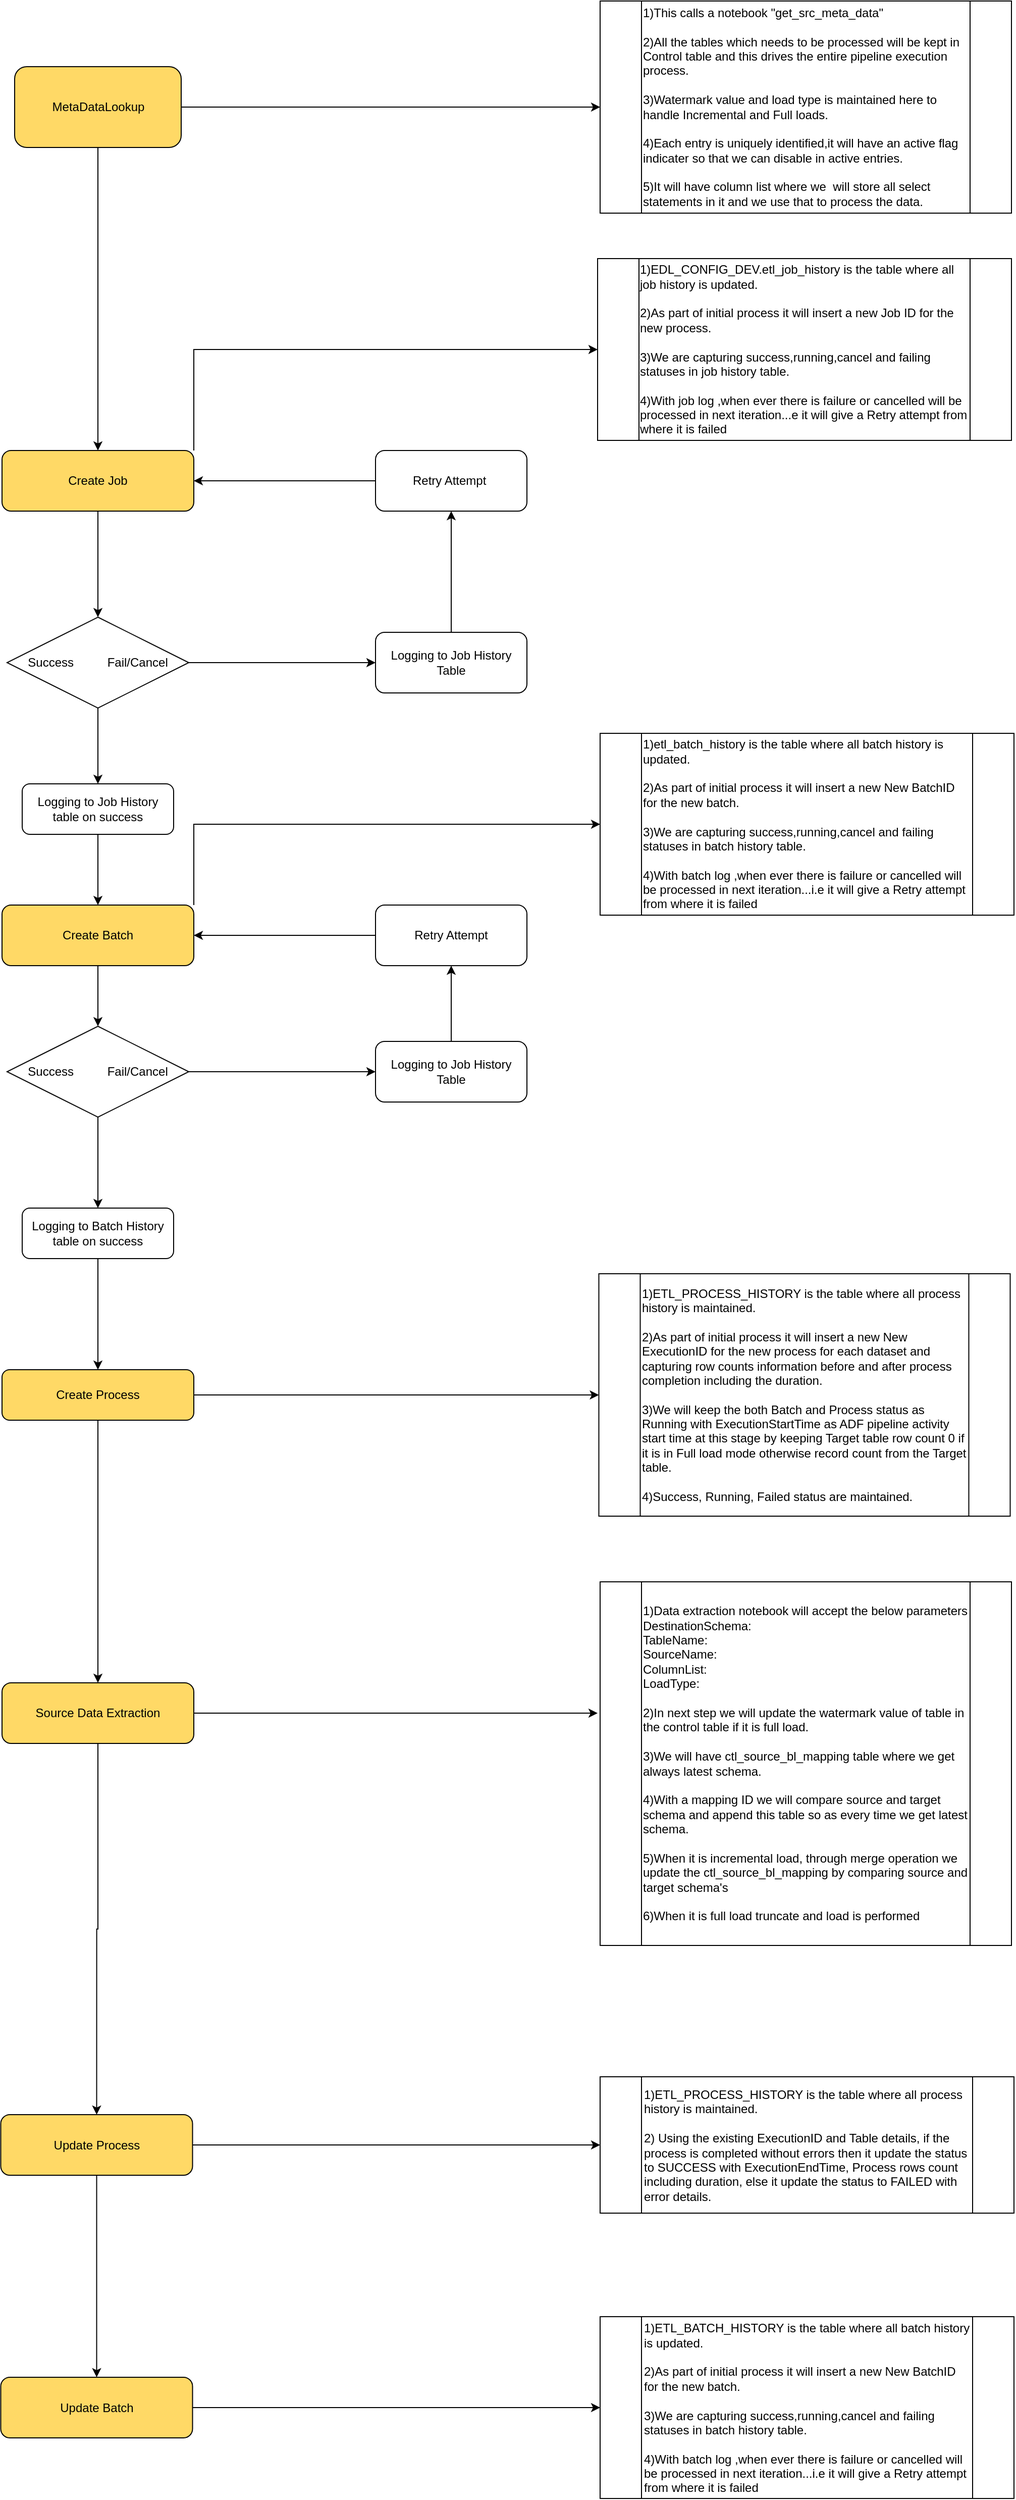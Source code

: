 <mxfile version="22.0.8" type="github">
  <diagram id="C5RBs43oDa-KdzZeNtuy" name="Page-1">
    <mxGraphModel dx="1687" dy="2023" grid="1" gridSize="10" guides="1" tooltips="1" connect="1" arrows="1" fold="1" page="1" pageScale="1" pageWidth="827" pageHeight="1169" math="0" shadow="0">
      <root>
        <mxCell id="WIyWlLk6GJQsqaUBKTNV-0" />
        <mxCell id="WIyWlLk6GJQsqaUBKTNV-1" parent="WIyWlLk6GJQsqaUBKTNV-0" />
        <mxCell id="cLSf2xtk1npk4WKIa0hI-8" style="edgeStyle=orthogonalEdgeStyle;rounded=0;orthogonalLoop=1;jettySize=auto;html=1;entryX=0;entryY=0.5;entryDx=0;entryDy=0;" parent="WIyWlLk6GJQsqaUBKTNV-1" source="WIyWlLk6GJQsqaUBKTNV-3" target="sKV7Br36NTfYx774qnBV-22" edge="1">
          <mxGeometry relative="1" as="geometry" />
        </mxCell>
        <mxCell id="cLSf2xtk1npk4WKIa0hI-9" style="edgeStyle=orthogonalEdgeStyle;rounded=0;orthogonalLoop=1;jettySize=auto;html=1;exitX=0.5;exitY=1;exitDx=0;exitDy=0;entryX=0.5;entryY=0;entryDx=0;entryDy=0;" parent="WIyWlLk6GJQsqaUBKTNV-1" source="WIyWlLk6GJQsqaUBKTNV-3" target="sKV7Br36NTfYx774qnBV-4" edge="1">
          <mxGeometry relative="1" as="geometry" />
        </mxCell>
        <mxCell id="WIyWlLk6GJQsqaUBKTNV-3" value="MetaDataLookup" style="rounded=1;whiteSpace=wrap;html=1;fontSize=12;glass=0;strokeWidth=1;shadow=0;fillColor=#FFD966;" parent="WIyWlLk6GJQsqaUBKTNV-1" vertex="1">
          <mxGeometry x="382.5" y="-840" width="165" height="80" as="geometry" />
        </mxCell>
        <mxCell id="sKV7Br36NTfYx774qnBV-2" style="edgeStyle=orthogonalEdgeStyle;rounded=0;orthogonalLoop=1;jettySize=auto;html=1;exitX=0.5;exitY=1;exitDx=0;exitDy=0;" parent="WIyWlLk6GJQsqaUBKTNV-1" edge="1">
          <mxGeometry relative="1" as="geometry">
            <mxPoint x="800" y="-610" as="sourcePoint" />
            <mxPoint x="800" y="-610" as="targetPoint" />
          </mxGeometry>
        </mxCell>
        <mxCell id="cLSf2xtk1npk4WKIa0hI-10" style="edgeStyle=orthogonalEdgeStyle;rounded=0;orthogonalLoop=1;jettySize=auto;html=1;exitX=0.5;exitY=1;exitDx=0;exitDy=0;entryX=0.5;entryY=0;entryDx=0;entryDy=0;" parent="WIyWlLk6GJQsqaUBKTNV-1" source="sKV7Br36NTfYx774qnBV-4" target="sKV7Br36NTfYx774qnBV-17" edge="1">
          <mxGeometry relative="1" as="geometry" />
        </mxCell>
        <mxCell id="cLSf2xtk1npk4WKIa0hI-17" style="edgeStyle=orthogonalEdgeStyle;rounded=0;orthogonalLoop=1;jettySize=auto;html=1;exitX=1;exitY=0;exitDx=0;exitDy=0;entryX=0;entryY=0.5;entryDx=0;entryDy=0;" parent="WIyWlLk6GJQsqaUBKTNV-1" source="sKV7Br36NTfYx774qnBV-4" target="sKV7Br36NTfYx774qnBV-24" edge="1">
          <mxGeometry relative="1" as="geometry" />
        </mxCell>
        <mxCell id="sKV7Br36NTfYx774qnBV-4" value="Create Job" style="rounded=1;whiteSpace=wrap;html=1;strokeColor=default;align=center;verticalAlign=middle;fontFamily=Helvetica;fontSize=12;fontColor=default;fillColor=#FFD966;" parent="WIyWlLk6GJQsqaUBKTNV-1" vertex="1">
          <mxGeometry x="370" y="-460" width="190" height="60" as="geometry" />
        </mxCell>
        <mxCell id="sKV7Br36NTfYx774qnBV-42" style="edgeStyle=orthogonalEdgeStyle;rounded=0;orthogonalLoop=1;jettySize=auto;html=1;entryX=0.5;entryY=0;entryDx=0;entryDy=0;fontFamily=Helvetica;fontSize=12;fontColor=default;" parent="WIyWlLk6GJQsqaUBKTNV-1" source="sKV7Br36NTfYx774qnBV-8" target="sKV7Br36NTfYx774qnBV-41" edge="1">
          <mxGeometry relative="1" as="geometry" />
        </mxCell>
        <mxCell id="cLSf2xtk1npk4WKIa0hI-15" style="edgeStyle=orthogonalEdgeStyle;rounded=0;orthogonalLoop=1;jettySize=auto;html=1;exitX=1;exitY=0;exitDx=0;exitDy=0;entryX=0;entryY=0.5;entryDx=0;entryDy=0;" parent="WIyWlLk6GJQsqaUBKTNV-1" source="sKV7Br36NTfYx774qnBV-8" target="sKV7Br36NTfYx774qnBV-33" edge="1">
          <mxGeometry relative="1" as="geometry" />
        </mxCell>
        <mxCell id="sKV7Br36NTfYx774qnBV-8" value="Create Batch&lt;br&gt;" style="rounded=1;whiteSpace=wrap;html=1;strokeColor=default;align=center;verticalAlign=middle;fontFamily=Helvetica;fontSize=12;fontColor=default;fillColor=#FFD966;" parent="WIyWlLk6GJQsqaUBKTNV-1" vertex="1">
          <mxGeometry x="370" y="-10" width="190" height="60" as="geometry" />
        </mxCell>
        <object label="" id="sKV7Br36NTfYx774qnBV-26">
          <mxCell style="edgeStyle=orthogonalEdgeStyle;rounded=0;orthogonalLoop=1;jettySize=auto;html=1;fontFamily=Helvetica;fontSize=12;fontColor=default;" parent="WIyWlLk6GJQsqaUBKTNV-1" source="sKV7Br36NTfYx774qnBV-17" target="sKV7Br36NTfYx774qnBV-25" edge="1">
            <mxGeometry relative="1" as="geometry" />
          </mxCell>
        </object>
        <mxCell id="sKV7Br36NTfYx774qnBV-35" style="edgeStyle=orthogonalEdgeStyle;rounded=0;orthogonalLoop=1;jettySize=auto;html=1;entryX=0.5;entryY=0;entryDx=0;entryDy=0;fontFamily=Helvetica;fontSize=12;fontColor=default;" parent="WIyWlLk6GJQsqaUBKTNV-1" source="sKV7Br36NTfYx774qnBV-17" target="sKV7Br36NTfYx774qnBV-34" edge="1">
          <mxGeometry relative="1" as="geometry" />
        </mxCell>
        <mxCell id="sKV7Br36NTfYx774qnBV-17" value="Success&amp;nbsp; &amp;nbsp; &amp;nbsp; &amp;nbsp; &amp;nbsp; Fail/Cancel" style="rhombus;whiteSpace=wrap;html=1;strokeColor=default;align=center;verticalAlign=middle;fontFamily=Helvetica;fontSize=12;fontColor=default;fillColor=default;" parent="WIyWlLk6GJQsqaUBKTNV-1" vertex="1">
          <mxGeometry x="375" y="-295" width="180" height="90" as="geometry" />
        </mxCell>
        <mxCell id="sKV7Br36NTfYx774qnBV-22" value="&lt;div style=&quot;border-color: var(--border-color); text-align: left;&quot;&gt;1)This calls a notebook &quot;get_src_meta_data&quot;&lt;/div&gt;&lt;div style=&quot;border-color: var(--border-color); text-align: left;&quot;&gt;&lt;span style=&quot;border-color: var(--border-color); background-color: initial;&quot;&gt;&lt;br style=&quot;border-color: var(--border-color);&quot;&gt;&lt;/span&gt;&lt;/div&gt;&lt;div style=&quot;border-color: var(--border-color); text-align: left;&quot;&gt;&lt;span style=&quot;border-color: var(--border-color); background-color: initial;&quot;&gt;2)All the tables which needs to be processed will be kept in Control table and this drives the entire pipeline execution process.&lt;/span&gt;&lt;/div&gt;&lt;div style=&quot;border-color: var(--border-color); text-align: left;&quot;&gt;&lt;br style=&quot;border-color: var(--border-color);&quot;&gt;&lt;/div&gt;&lt;div style=&quot;border-color: var(--border-color); text-align: left;&quot;&gt;3)Watermark value and load type is maintained here to handle Incremental and Full loads.&lt;/div&gt;&lt;div style=&quot;border-color: var(--border-color); text-align: left;&quot;&gt;&lt;br&gt;&lt;/div&gt;&lt;div style=&quot;border-color: var(--border-color); text-align: left;&quot;&gt;4)Each entry is uniquely identified,it will have an active flag indicater so that we can disable in active entries.&lt;/div&gt;&lt;div style=&quot;border-color: var(--border-color); text-align: left;&quot;&gt;&lt;br&gt;&lt;/div&gt;&lt;div style=&quot;border-color: var(--border-color); text-align: left;&quot;&gt;5)It will have column list where we&amp;nbsp; will store all select statements in it and we use that to process the data.&lt;/div&gt;" style="shape=process;whiteSpace=wrap;html=1;backgroundOutline=1;strokeColor=default;align=center;verticalAlign=middle;fontFamily=Helvetica;fontSize=12;fontColor=default;fillColor=default;" parent="WIyWlLk6GJQsqaUBKTNV-1" vertex="1">
          <mxGeometry x="962.5" y="-905" width="407.5" height="210" as="geometry" />
        </mxCell>
        <mxCell id="sKV7Br36NTfYx774qnBV-24" value="&lt;div style=&quot;border-color: var(--border-color); text-align: left;&quot;&gt;&lt;div style=&quot;border-color: var(--border-color);&quot;&gt;1)EDL_CONFIG_DEV.etl_job_history is the table where all job history is updated.&lt;/div&gt;&lt;div style=&quot;border-color: var(--border-color);&quot;&gt;&lt;br style=&quot;border-color: var(--border-color);&quot;&gt;&lt;/div&gt;&lt;div style=&quot;border-color: var(--border-color);&quot;&gt;2)As part of initial process it will insert a new Job ID for the new process.&lt;/div&gt;&lt;div style=&quot;border-color: var(--border-color);&quot;&gt;&lt;br style=&quot;border-color: var(--border-color);&quot;&gt;&lt;/div&gt;&lt;div style=&quot;border-color: var(--border-color);&quot;&gt;3)We are capturing success,running,cancel and failing statuses in job history table.&lt;/div&gt;&lt;div style=&quot;border-color: var(--border-color);&quot;&gt;&lt;br&gt;&lt;/div&gt;&lt;div style=&quot;border-color: var(--border-color);&quot;&gt;4)With job log ,when ever there is failure or cancelled will be processed in next iteration...e it will give a Retry attempt from where it is failed&lt;/div&gt;&lt;/div&gt;" style="shape=process;whiteSpace=wrap;html=1;backgroundOutline=1;strokeColor=default;align=center;verticalAlign=middle;fontFamily=Helvetica;fontSize=12;fontColor=default;fillColor=default;" parent="WIyWlLk6GJQsqaUBKTNV-1" vertex="1">
          <mxGeometry x="960" y="-650" width="410" height="180" as="geometry" />
        </mxCell>
        <mxCell id="cLSf2xtk1npk4WKIa0hI-13" style="edgeStyle=orthogonalEdgeStyle;rounded=0;orthogonalLoop=1;jettySize=auto;html=1;exitX=0.5;exitY=0;exitDx=0;exitDy=0;entryX=0.5;entryY=1;entryDx=0;entryDy=0;" parent="WIyWlLk6GJQsqaUBKTNV-1" source="sKV7Br36NTfYx774qnBV-25" target="sKV7Br36NTfYx774qnBV-27" edge="1">
          <mxGeometry relative="1" as="geometry" />
        </mxCell>
        <mxCell id="sKV7Br36NTfYx774qnBV-25" value="Logging to Job History Table" style="rounded=1;whiteSpace=wrap;html=1;strokeColor=default;align=center;verticalAlign=middle;fontFamily=Helvetica;fontSize=12;fontColor=default;fillColor=default;" parent="WIyWlLk6GJQsqaUBKTNV-1" vertex="1">
          <mxGeometry x="740" y="-280" width="150" height="60" as="geometry" />
        </mxCell>
        <mxCell id="cLSf2xtk1npk4WKIa0hI-16" style="edgeStyle=orthogonalEdgeStyle;rounded=0;orthogonalLoop=1;jettySize=auto;html=1;exitX=0;exitY=0.5;exitDx=0;exitDy=0;entryX=1;entryY=0.5;entryDx=0;entryDy=0;" parent="WIyWlLk6GJQsqaUBKTNV-1" source="sKV7Br36NTfYx774qnBV-27" target="sKV7Br36NTfYx774qnBV-4" edge="1">
          <mxGeometry relative="1" as="geometry" />
        </mxCell>
        <mxCell id="sKV7Br36NTfYx774qnBV-27" value="Retry Attempt&amp;nbsp;" style="rounded=1;whiteSpace=wrap;html=1;strokeColor=default;align=center;verticalAlign=middle;fontFamily=Helvetica;fontSize=12;fontColor=default;fillColor=default;" parent="WIyWlLk6GJQsqaUBKTNV-1" vertex="1">
          <mxGeometry x="740" y="-460" width="150" height="60" as="geometry" />
        </mxCell>
        <mxCell id="sKV7Br36NTfYx774qnBV-33" value="&lt;div style=&quot;border-color: var(--border-color); text-align: left;&quot;&gt;&lt;div style=&quot;border-color: var(--border-color);&quot;&gt;&lt;div style=&quot;border-color: var(--border-color);&quot;&gt;1)etl_batch_history&amp;nbsp;is the table where all batch history is updated.&lt;br style=&quot;border-color: var(--border-color);&quot;&gt;&lt;/div&gt;&lt;div style=&quot;border-color: var(--border-color);&quot;&gt;&lt;br style=&quot;border-color: var(--border-color);&quot;&gt;&lt;/div&gt;&lt;div style=&quot;border-color: var(--border-color);&quot;&gt;2)As part of initial process it will insert a new New BatchID for the new batch.&lt;/div&gt;&lt;div style=&quot;border-color: var(--border-color);&quot;&gt;&lt;br style=&quot;border-color: var(--border-color);&quot;&gt;&lt;/div&gt;&lt;div style=&quot;border-color: var(--border-color);&quot;&gt;3)We are capturing success,running,cancel and failing statuses in batch history table.&lt;/div&gt;&lt;div style=&quot;border-color: var(--border-color);&quot;&gt;&lt;br&gt;&lt;/div&gt;&lt;div style=&quot;border-color: var(--border-color);&quot;&gt;4)With batch log ,when ever there is failure or cancelled will be processed in next iteration...i.e it will give a Retry attempt from where it is failed&lt;br&gt;&lt;/div&gt;&lt;/div&gt;&lt;/div&gt;" style="shape=process;whiteSpace=wrap;html=1;backgroundOutline=1;strokeColor=default;align=center;verticalAlign=middle;fontFamily=Helvetica;fontSize=12;fontColor=default;fillColor=default;" parent="WIyWlLk6GJQsqaUBKTNV-1" vertex="1">
          <mxGeometry x="962.5" y="-180" width="410" height="180" as="geometry" />
        </mxCell>
        <mxCell id="cLSf2xtk1npk4WKIa0hI-12" style="edgeStyle=orthogonalEdgeStyle;rounded=0;orthogonalLoop=1;jettySize=auto;html=1;exitX=0.5;exitY=1;exitDx=0;exitDy=0;" parent="WIyWlLk6GJQsqaUBKTNV-1" source="sKV7Br36NTfYx774qnBV-34" target="sKV7Br36NTfYx774qnBV-8" edge="1">
          <mxGeometry relative="1" as="geometry" />
        </mxCell>
        <mxCell id="sKV7Br36NTfYx774qnBV-34" value="Logging to Job History table on success" style="rounded=1;whiteSpace=wrap;html=1;strokeColor=default;align=center;verticalAlign=middle;fontFamily=Helvetica;fontSize=12;fontColor=default;fillColor=default;" parent="WIyWlLk6GJQsqaUBKTNV-1" vertex="1">
          <mxGeometry x="390" y="-130" width="150" height="50" as="geometry" />
        </mxCell>
        <mxCell id="sKV7Br36NTfYx774qnBV-44" style="edgeStyle=orthogonalEdgeStyle;rounded=0;orthogonalLoop=1;jettySize=auto;html=1;entryX=0.5;entryY=0;entryDx=0;entryDy=0;fontFamily=Helvetica;fontSize=12;fontColor=default;" parent="WIyWlLk6GJQsqaUBKTNV-1" source="sKV7Br36NTfYx774qnBV-41" target="sKV7Br36NTfYx774qnBV-43" edge="1">
          <mxGeometry relative="1" as="geometry" />
        </mxCell>
        <mxCell id="cLSf2xtk1npk4WKIa0hI-14" style="edgeStyle=orthogonalEdgeStyle;rounded=0;orthogonalLoop=1;jettySize=auto;html=1;exitX=1;exitY=0.5;exitDx=0;exitDy=0;entryX=0;entryY=0.5;entryDx=0;entryDy=0;" parent="WIyWlLk6GJQsqaUBKTNV-1" source="sKV7Br36NTfYx774qnBV-41" target="sKV7Br36NTfYx774qnBV-45" edge="1">
          <mxGeometry relative="1" as="geometry" />
        </mxCell>
        <mxCell id="sKV7Br36NTfYx774qnBV-41" value="Success&amp;nbsp; &amp;nbsp; &amp;nbsp; &amp;nbsp; &amp;nbsp; Fail/Cancel" style="rhombus;whiteSpace=wrap;html=1;strokeColor=default;align=center;verticalAlign=middle;fontFamily=Helvetica;fontSize=12;fontColor=default;fillColor=default;" parent="WIyWlLk6GJQsqaUBKTNV-1" vertex="1">
          <mxGeometry x="375" y="110" width="180" height="90" as="geometry" />
        </mxCell>
        <mxCell id="sKV7Br36NTfYx774qnBV-51" style="edgeStyle=orthogonalEdgeStyle;rounded=0;orthogonalLoop=1;jettySize=auto;html=1;entryX=0.5;entryY=0;entryDx=0;entryDy=0;fontFamily=Helvetica;fontSize=12;fontColor=default;" parent="WIyWlLk6GJQsqaUBKTNV-1" source="sKV7Br36NTfYx774qnBV-43" target="sKV7Br36NTfYx774qnBV-50" edge="1">
          <mxGeometry relative="1" as="geometry" />
        </mxCell>
        <mxCell id="sKV7Br36NTfYx774qnBV-43" value="Logging to Batch History table on success" style="rounded=1;whiteSpace=wrap;html=1;strokeColor=default;align=center;verticalAlign=middle;fontFamily=Helvetica;fontSize=12;fontColor=default;fillColor=default;" parent="WIyWlLk6GJQsqaUBKTNV-1" vertex="1">
          <mxGeometry x="390" y="290" width="150" height="50" as="geometry" />
        </mxCell>
        <mxCell id="sKV7Br36NTfYx774qnBV-48" style="edgeStyle=orthogonalEdgeStyle;rounded=0;orthogonalLoop=1;jettySize=auto;html=1;entryX=0.5;entryY=1;entryDx=0;entryDy=0;fontFamily=Helvetica;fontSize=12;fontColor=default;" parent="WIyWlLk6GJQsqaUBKTNV-1" source="sKV7Br36NTfYx774qnBV-45" target="sKV7Br36NTfYx774qnBV-47" edge="1">
          <mxGeometry relative="1" as="geometry" />
        </mxCell>
        <mxCell id="sKV7Br36NTfYx774qnBV-45" value="Logging to Job History Table" style="rounded=1;whiteSpace=wrap;html=1;strokeColor=default;align=center;verticalAlign=middle;fontFamily=Helvetica;fontSize=12;fontColor=default;fillColor=default;" parent="WIyWlLk6GJQsqaUBKTNV-1" vertex="1">
          <mxGeometry x="740" y="125" width="150" height="60" as="geometry" />
        </mxCell>
        <mxCell id="sKV7Br36NTfYx774qnBV-49" style="edgeStyle=orthogonalEdgeStyle;rounded=0;orthogonalLoop=1;jettySize=auto;html=1;entryX=1;entryY=0.5;entryDx=0;entryDy=0;fontFamily=Helvetica;fontSize=12;fontColor=default;" parent="WIyWlLk6GJQsqaUBKTNV-1" source="sKV7Br36NTfYx774qnBV-47" target="sKV7Br36NTfYx774qnBV-8" edge="1">
          <mxGeometry relative="1" as="geometry" />
        </mxCell>
        <mxCell id="sKV7Br36NTfYx774qnBV-47" value="Retry Attempt" style="rounded=1;whiteSpace=wrap;html=1;strokeColor=default;align=center;verticalAlign=middle;fontFamily=Helvetica;fontSize=12;fontColor=default;fillColor=default;" parent="WIyWlLk6GJQsqaUBKTNV-1" vertex="1">
          <mxGeometry x="740" y="-10" width="150" height="60" as="geometry" />
        </mxCell>
        <mxCell id="sKV7Br36NTfYx774qnBV-53" style="edgeStyle=orthogonalEdgeStyle;rounded=0;orthogonalLoop=1;jettySize=auto;html=1;fontFamily=Helvetica;fontSize=12;fontColor=default;" parent="WIyWlLk6GJQsqaUBKTNV-1" source="sKV7Br36NTfYx774qnBV-50" target="sKV7Br36NTfYx774qnBV-52" edge="1">
          <mxGeometry relative="1" as="geometry" />
        </mxCell>
        <mxCell id="cLSf2xtk1npk4WKIa0hI-19" style="edgeStyle=orthogonalEdgeStyle;rounded=0;orthogonalLoop=1;jettySize=auto;html=1;exitX=1;exitY=0.5;exitDx=0;exitDy=0;" parent="WIyWlLk6GJQsqaUBKTNV-1" source="sKV7Br36NTfYx774qnBV-50" target="cLSf2xtk1npk4WKIa0hI-0" edge="1">
          <mxGeometry relative="1" as="geometry" />
        </mxCell>
        <mxCell id="sKV7Br36NTfYx774qnBV-50" value="Create Process" style="rounded=1;whiteSpace=wrap;html=1;strokeColor=default;align=center;verticalAlign=middle;fontFamily=Helvetica;fontSize=12;fontColor=default;fillColor=#FFD966;" parent="WIyWlLk6GJQsqaUBKTNV-1" vertex="1">
          <mxGeometry x="370" y="450" width="190" height="50" as="geometry" />
        </mxCell>
        <mxCell id="cLSf2xtk1npk4WKIa0hI-4" style="edgeStyle=orthogonalEdgeStyle;rounded=0;orthogonalLoop=1;jettySize=auto;html=1;exitX=0.5;exitY=1;exitDx=0;exitDy=0;entryX=0.5;entryY=0;entryDx=0;entryDy=0;" parent="WIyWlLk6GJQsqaUBKTNV-1" source="sKV7Br36NTfYx774qnBV-52" target="cLSf2xtk1npk4WKIa0hI-3" edge="1">
          <mxGeometry relative="1" as="geometry" />
        </mxCell>
        <mxCell id="sKV7Br36NTfYx774qnBV-52" value="Source Data Extraction" style="rounded=1;whiteSpace=wrap;html=1;strokeColor=default;align=center;verticalAlign=middle;fontFamily=Helvetica;fontSize=12;fontColor=default;fillColor=#FFD966;" parent="WIyWlLk6GJQsqaUBKTNV-1" vertex="1">
          <mxGeometry x="370" y="760" width="190" height="60" as="geometry" />
        </mxCell>
        <mxCell id="sKV7Br36NTfYx774qnBV-54" value="&lt;div style=&quot;border-color: var(--border-color); text-align: left;&quot;&gt;&lt;div style=&quot;border-color: var(--border-color);&quot;&gt;&lt;div style=&quot;border-color: var(--border-color);&quot;&gt;1)Data extraction notebook will accept the below parameters&lt;/div&gt;&lt;div style=&quot;border-color: var(--border-color);&quot;&gt;DestinationSchema: &lt;br&gt;TableName: &lt;br&gt;SourceName: &lt;br&gt;ColumnList: &lt;br&gt;LoadType: &lt;br&gt;&lt;/div&gt;&lt;div style=&quot;border-color: var(--border-color);&quot;&gt;&lt;br&gt;&lt;/div&gt;&lt;div style=&quot;border-color: var(--border-color);&quot;&gt;2)In next step we will update the watermark value of table in the control table if it is full load.&lt;/div&gt;&lt;div style=&quot;border-color: var(--border-color);&quot;&gt;&lt;br&gt;&lt;/div&gt;&lt;div style=&quot;border-color: var(--border-color);&quot;&gt;3)We will have&amp;nbsp;ctl_source_bl_mapping table where we get always latest schema.&lt;/div&gt;&lt;div style=&quot;border-color: var(--border-color);&quot;&gt;&lt;br&gt;&lt;/div&gt;&lt;div style=&quot;border-color: var(--border-color);&quot;&gt;4)With a mapping ID we will compare source and target schema and append this table so as every time we get latest schema.&lt;/div&gt;&lt;div style=&quot;border-color: var(--border-color);&quot;&gt;&lt;br&gt;&lt;/div&gt;&lt;div style=&quot;border-color: var(--border-color);&quot;&gt;5)When it is incremental load, through merge operation we update the ctl_source_bl_mapping&amp;nbsp;by comparing source and target schema&#39;s&lt;/div&gt;&lt;div style=&quot;border-color: var(--border-color);&quot;&gt;&lt;br&gt;&lt;/div&gt;&lt;div style=&quot;border-color: var(--border-color);&quot;&gt;6)When it is full load truncate and load is performed&lt;/div&gt;&lt;/div&gt;&lt;/div&gt;" style="shape=process;whiteSpace=wrap;html=1;backgroundOutline=1;strokeColor=default;align=center;verticalAlign=middle;fontFamily=Helvetica;fontSize=12;fontColor=default;fillColor=default;" parent="WIyWlLk6GJQsqaUBKTNV-1" vertex="1">
          <mxGeometry x="962.5" y="660" width="407.5" height="360" as="geometry" />
        </mxCell>
        <mxCell id="sKV7Br36NTfYx774qnBV-56" style="edgeStyle=orthogonalEdgeStyle;rounded=0;orthogonalLoop=1;jettySize=auto;html=1;fontFamily=Helvetica;fontSize=12;fontColor=default;" parent="WIyWlLk6GJQsqaUBKTNV-1" source="sKV7Br36NTfYx774qnBV-52" edge="1">
          <mxGeometry relative="1" as="geometry">
            <mxPoint x="960" y="790" as="targetPoint" />
          </mxGeometry>
        </mxCell>
        <mxCell id="cLSf2xtk1npk4WKIa0hI-0" value="&lt;div align=&quot;left&quot;&gt;1)ETL_PROCESS_HISTORY is the table where all process history is maintained.&lt;br&gt;&lt;br&gt;2)As part of initial process it will insert a new New ExecutionID for the new process for each dataset and capturing row counts information before and after process completion including the duration. &lt;br&gt;&lt;br&gt;3)We will keep the both Batch and Process status as Running with ExecutionStartTime as ADF pipeline activity start time at this stage by keeping Target table row count 0 if it is in Full load mode otherwise record count from the Target table.&lt;br&gt;&lt;br&gt;4)Success, Running, Failed status are maintained.&lt;br&gt;&lt;/div&gt;" style="shape=process;whiteSpace=wrap;html=1;backgroundOutline=1;strokeColor=default;align=left;verticalAlign=middle;fontFamily=Helvetica;fontSize=12;fontColor=default;fillColor=default;" parent="WIyWlLk6GJQsqaUBKTNV-1" vertex="1">
          <mxGeometry x="961.25" y="355" width="407.5" height="240" as="geometry" />
        </mxCell>
        <mxCell id="cLSf2xtk1npk4WKIa0hI-18" style="edgeStyle=orthogonalEdgeStyle;rounded=0;orthogonalLoop=1;jettySize=auto;html=1;exitX=1;exitY=0.5;exitDx=0;exitDy=0;entryX=0;entryY=0.5;entryDx=0;entryDy=0;" parent="WIyWlLk6GJQsqaUBKTNV-1" source="cLSf2xtk1npk4WKIa0hI-3" target="cLSf2xtk1npk4WKIa0hI-5" edge="1">
          <mxGeometry relative="1" as="geometry" />
        </mxCell>
        <mxCell id="cLSf2xtk1npk4WKIa0hI-23" style="edgeStyle=orthogonalEdgeStyle;rounded=0;orthogonalLoop=1;jettySize=auto;html=1;exitX=0.5;exitY=1;exitDx=0;exitDy=0;entryX=0.5;entryY=0;entryDx=0;entryDy=0;" parent="WIyWlLk6GJQsqaUBKTNV-1" source="cLSf2xtk1npk4WKIa0hI-3" target="cLSf2xtk1npk4WKIa0hI-21" edge="1">
          <mxGeometry relative="1" as="geometry" />
        </mxCell>
        <mxCell id="cLSf2xtk1npk4WKIa0hI-3" value="Update Process" style="rounded=1;whiteSpace=wrap;html=1;strokeColor=default;align=center;verticalAlign=middle;fontFamily=Helvetica;fontSize=12;fontColor=default;fillColor=#FFD966;" parent="WIyWlLk6GJQsqaUBKTNV-1" vertex="1">
          <mxGeometry x="368.75" y="1187.5" width="190" height="60" as="geometry" />
        </mxCell>
        <mxCell id="cLSf2xtk1npk4WKIa0hI-5" value="1)ETL_PROCESS_HISTORY is the table where all process history is maintained.&lt;br&gt;&lt;br&gt;2) Using the existing ExecutionID and Table details, if the process is completed without errors then it update the status to SUCCESS with ExecutionEndTime, Process rows count including duration, else it update the status to FAILED with error details.&lt;br&gt;" style="shape=process;whiteSpace=wrap;html=1;backgroundOutline=1;strokeColor=default;align=left;verticalAlign=middle;fontFamily=Helvetica;fontSize=12;fontColor=default;fillColor=default;" parent="WIyWlLk6GJQsqaUBKTNV-1" vertex="1">
          <mxGeometry x="962.5" y="1150" width="410" height="135" as="geometry" />
        </mxCell>
        <mxCell id="cLSf2xtk1npk4WKIa0hI-20" style="edgeStyle=orthogonalEdgeStyle;rounded=0;orthogonalLoop=1;jettySize=auto;html=1;exitX=1;exitY=0.5;exitDx=0;exitDy=0;entryX=0;entryY=0.5;entryDx=0;entryDy=0;" parent="WIyWlLk6GJQsqaUBKTNV-1" source="cLSf2xtk1npk4WKIa0hI-21" target="cLSf2xtk1npk4WKIa0hI-22" edge="1">
          <mxGeometry relative="1" as="geometry" />
        </mxCell>
        <mxCell id="cLSf2xtk1npk4WKIa0hI-21" value="Update Batch " style="rounded=1;whiteSpace=wrap;html=1;strokeColor=default;align=center;verticalAlign=middle;fontFamily=Helvetica;fontSize=12;fontColor=default;fillColor=#FFD966;" parent="WIyWlLk6GJQsqaUBKTNV-1" vertex="1">
          <mxGeometry x="368.75" y="1447.5" width="190" height="60" as="geometry" />
        </mxCell>
        <mxCell id="cLSf2xtk1npk4WKIa0hI-22" value="1)ETL_BATCH_HISTORY is the table where all batch history is updated.&lt;br&gt;&lt;br&gt;2)As part of initial process it will insert a new New BatchID for the new batch.&lt;br&gt;&lt;br&gt;3)We are capturing success,running,cancel and failing statuses in batch history table.&lt;br&gt;&lt;br&gt;4)With batch log ,when ever there is failure or cancelled will be processed in next iteration...i.e it will give a Retry attempt from where it is failed" style="shape=process;whiteSpace=wrap;html=1;backgroundOutline=1;strokeColor=default;align=left;verticalAlign=middle;fontFamily=Helvetica;fontSize=12;fontColor=default;fillColor=default;" parent="WIyWlLk6GJQsqaUBKTNV-1" vertex="1">
          <mxGeometry x="962.5" y="1387.5" width="410" height="180" as="geometry" />
        </mxCell>
      </root>
    </mxGraphModel>
  </diagram>
</mxfile>
